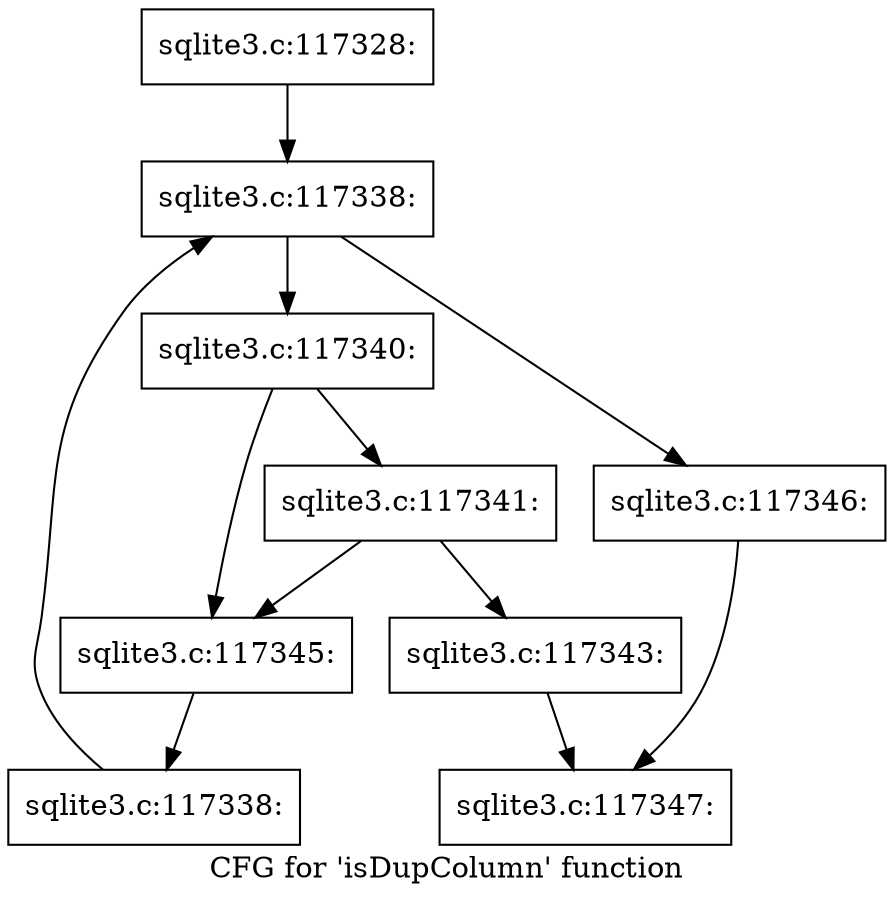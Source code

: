 digraph "CFG for 'isDupColumn' function" {
	label="CFG for 'isDupColumn' function";

	Node0x55c0f8deec50 [shape=record,label="{sqlite3.c:117328:}"];
	Node0x55c0f8deec50 -> Node0x55c0f8df1600;
	Node0x55c0f8df1600 [shape=record,label="{sqlite3.c:117338:}"];
	Node0x55c0f8df1600 -> Node0x55c0f8df1820;
	Node0x55c0f8df1600 -> Node0x55c0f8df1450;
	Node0x55c0f8df1820 [shape=record,label="{sqlite3.c:117340:}"];
	Node0x55c0f8df1820 -> Node0x55c0f8df1d70;
	Node0x55c0f8df1820 -> Node0x55c0f8df1d20;
	Node0x55c0f8df1d70 [shape=record,label="{sqlite3.c:117341:}"];
	Node0x55c0f8df1d70 -> Node0x55c0f8df1cd0;
	Node0x55c0f8df1d70 -> Node0x55c0f8df1d20;
	Node0x55c0f8df1cd0 [shape=record,label="{sqlite3.c:117343:}"];
	Node0x55c0f8df1cd0 -> Node0x55c0f8deedd0;
	Node0x55c0f8df1d20 [shape=record,label="{sqlite3.c:117345:}"];
	Node0x55c0f8df1d20 -> Node0x55c0f8df1790;
	Node0x55c0f8df1790 [shape=record,label="{sqlite3.c:117338:}"];
	Node0x55c0f8df1790 -> Node0x55c0f8df1600;
	Node0x55c0f8df1450 [shape=record,label="{sqlite3.c:117346:}"];
	Node0x55c0f8df1450 -> Node0x55c0f8deedd0;
	Node0x55c0f8deedd0 [shape=record,label="{sqlite3.c:117347:}"];
}
